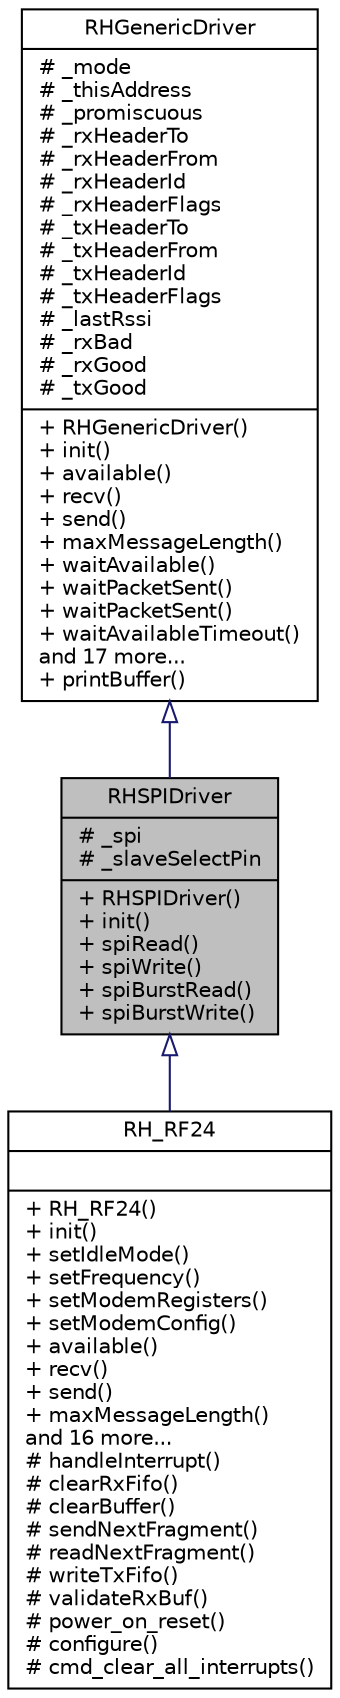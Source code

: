 digraph "RHSPIDriver"
{
 // LATEX_PDF_SIZE
  edge [fontname="Helvetica",fontsize="10",labelfontname="Helvetica",labelfontsize="10"];
  node [fontname="Helvetica",fontsize="10",shape=record];
  Node1 [label="{RHSPIDriver\n|# _spi\l# _slaveSelectPin\l|+ RHSPIDriver()\l+ init()\l+ spiRead()\l+ spiWrite()\l+ spiBurstRead()\l+ spiBurstWrite()\l}",height=0.2,width=0.4,color="black", fillcolor="grey75", style="filled", fontcolor="black",tooltip="Base class for a RadioHead drivers that use the SPI bus to communicate with its transport hardware."];
  Node2 -> Node1 [dir="back",color="midnightblue",fontsize="10",style="solid",arrowtail="onormal",fontname="Helvetica"];
  Node2 [label="{RHGenericDriver\n|# _mode\l# _thisAddress\l# _promiscuous\l# _rxHeaderTo\l# _rxHeaderFrom\l# _rxHeaderId\l# _rxHeaderFlags\l# _txHeaderTo\l# _txHeaderFrom\l# _txHeaderId\l# _txHeaderFlags\l# _lastRssi\l# _rxBad\l# _rxGood\l# _txGood\l|+ RHGenericDriver()\l+ init()\l+ available()\l+ recv()\l+ send()\l+ maxMessageLength()\l+ waitAvailable()\l+ waitPacketSent()\l+ waitPacketSent()\l+ waitAvailableTimeout()\land 17 more...\l+ printBuffer()\l}",height=0.2,width=0.4,color="black", fillcolor="white", style="filled",URL="$class_r_h_generic_driver.html",tooltip="Abstract base class for a RadioHead driver."];
  Node1 -> Node3 [dir="back",color="midnightblue",fontsize="10",style="solid",arrowtail="onormal",fontname="Helvetica"];
  Node3 [label="{RH_RF24\n||+ RH_RF24()\l+ init()\l+ setIdleMode()\l+ setFrequency()\l+ setModemRegisters()\l+ setModemConfig()\l+ available()\l+ recv()\l+ send()\l+ maxMessageLength()\land 16 more...\l# handleInterrupt()\l# clearRxFifo()\l# clearBuffer()\l# sendNextFragment()\l# readNextFragment()\l# writeTxFifo()\l# validateRxBuf()\l# power_on_reset()\l# configure()\l# cmd_clear_all_interrupts()\l}",height=0.2,width=0.4,color="black", fillcolor="white", style="filled",URL="$class_r_h___r_f24.html",tooltip="Driver to send and receive unaddressed, unreliable datagrams via an RF24 and compatible radio transce..."];
}
